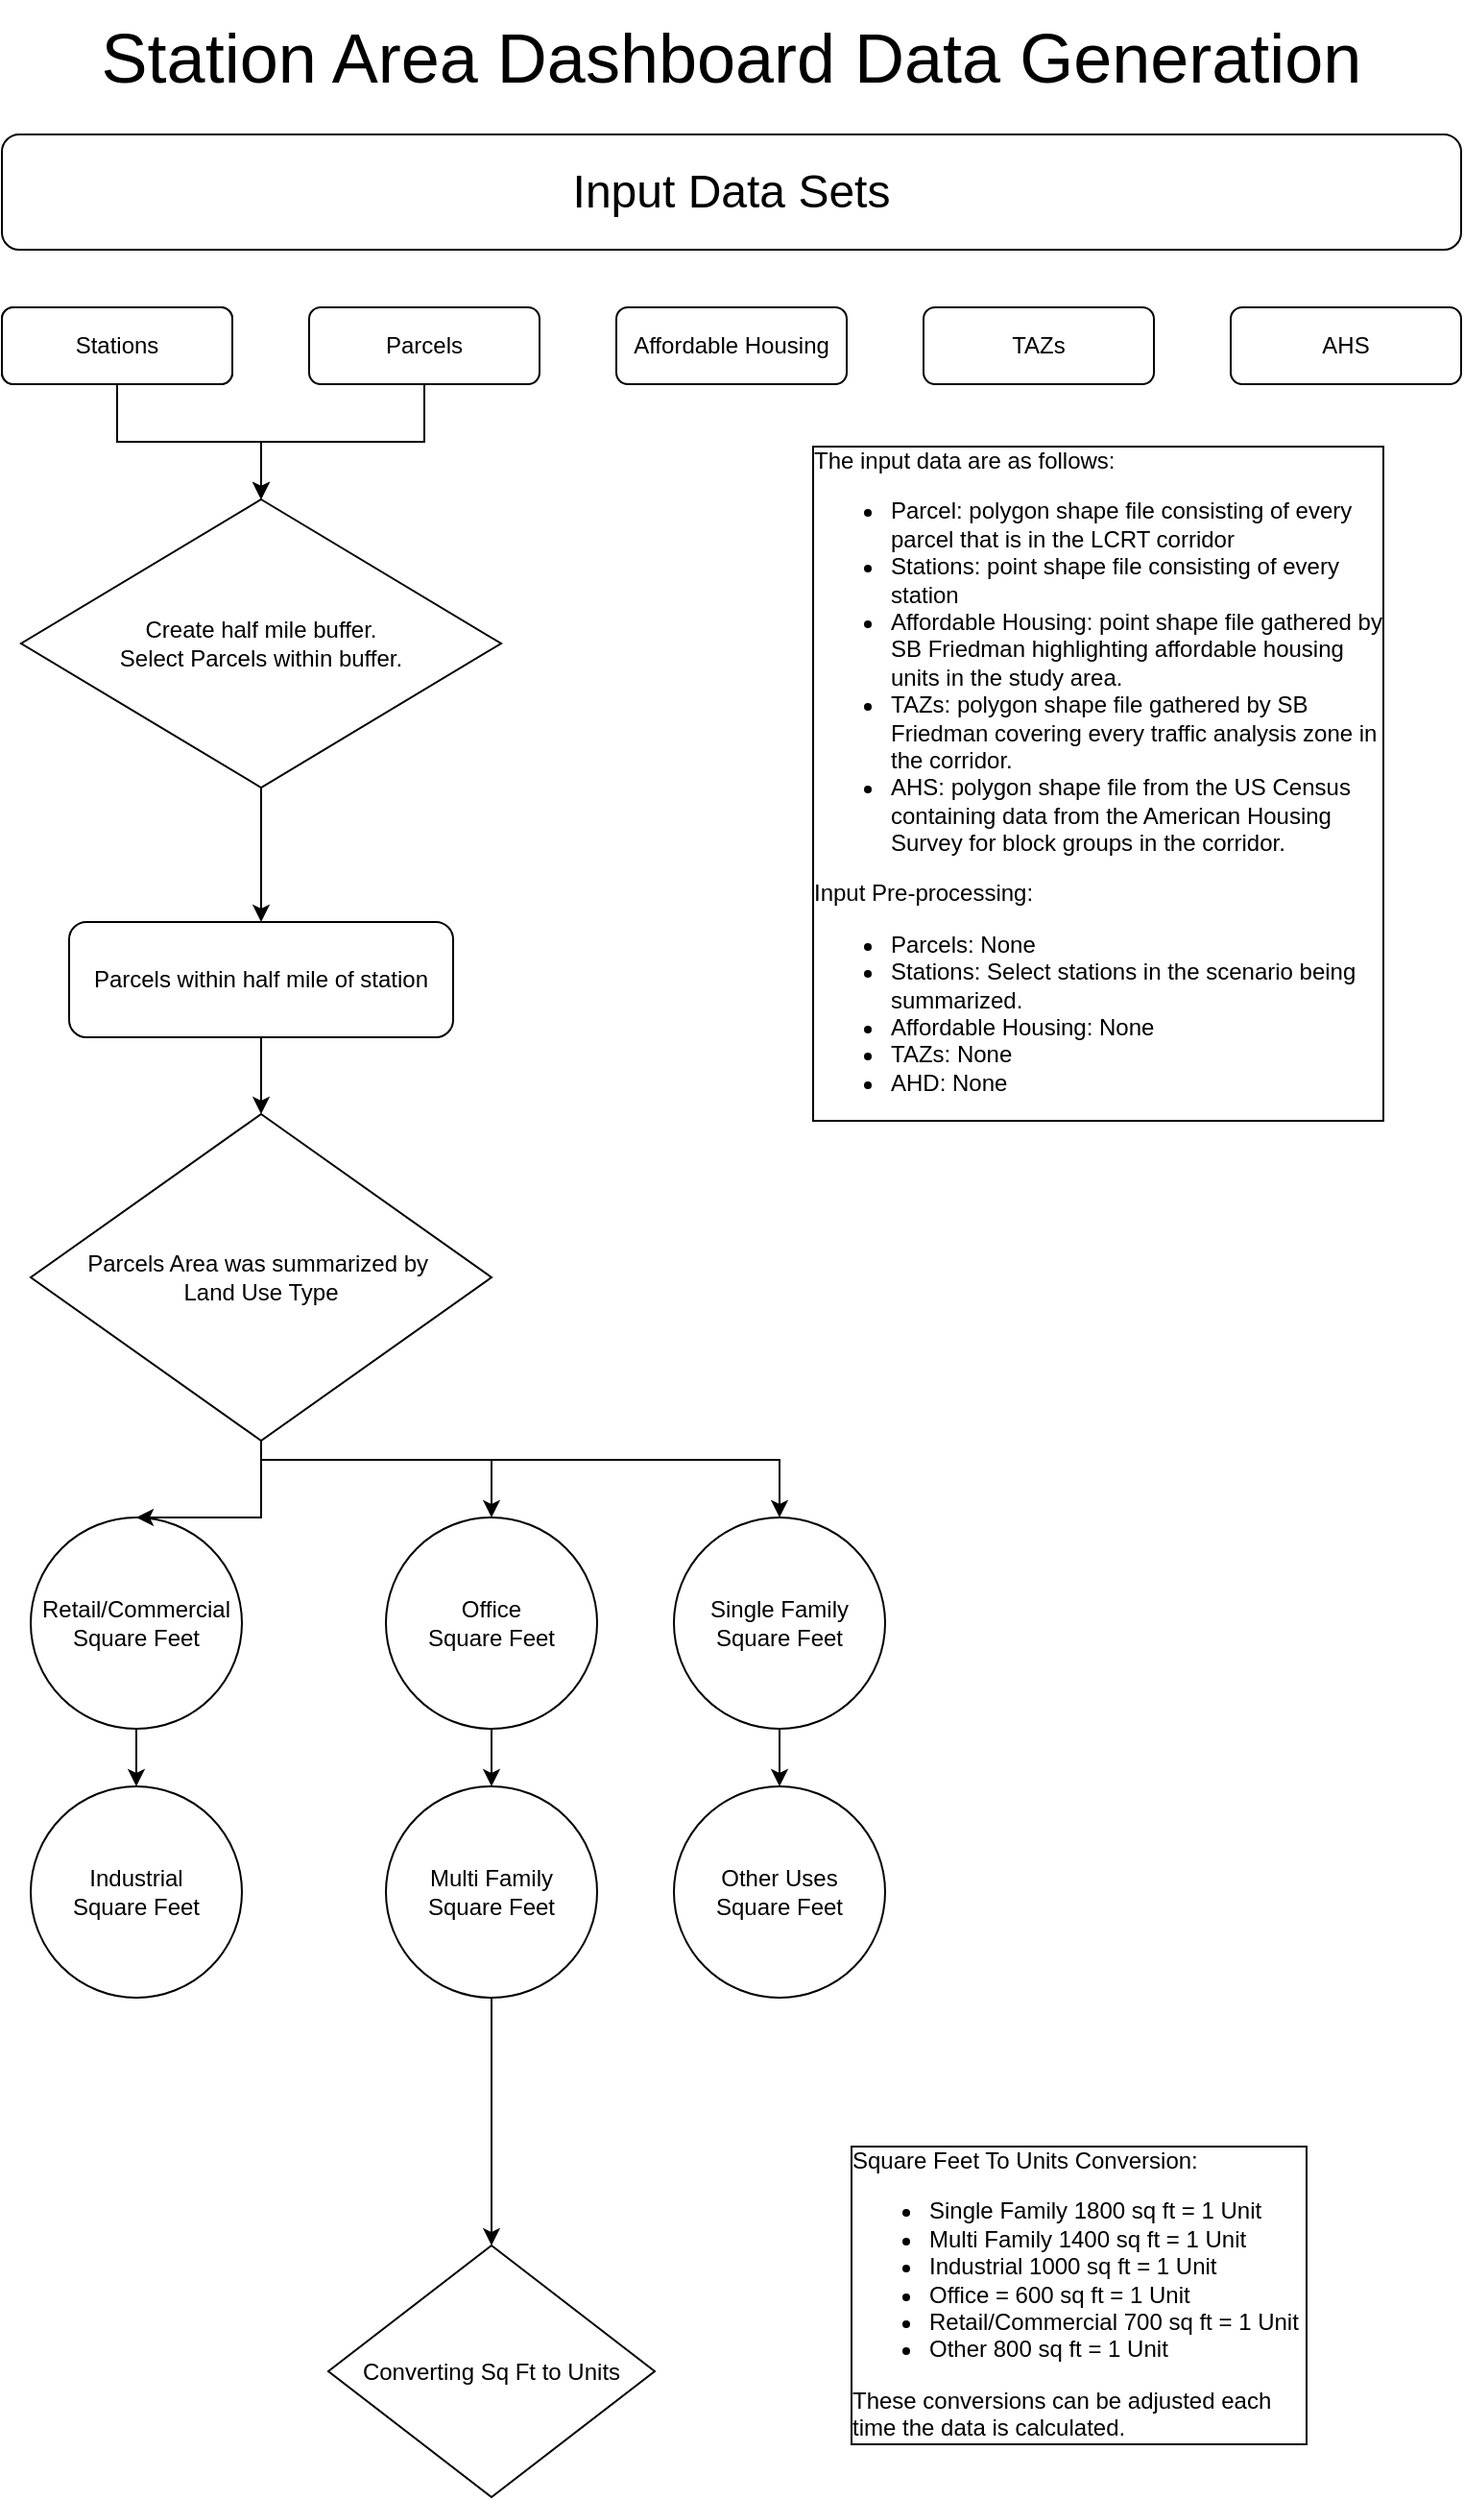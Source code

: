 <mxfile version="13.7.0" type="github">
  <diagram id="C5RBs43oDa-KdzZeNtuy" name="Page-1">
    <mxGraphModel dx="1422" dy="762" grid="1" gridSize="10" guides="1" tooltips="1" connect="1" arrows="1" fold="1" page="1" pageScale="1" pageWidth="827" pageHeight="1169" math="0" shadow="0">
      <root>
        <mxCell id="WIyWlLk6GJQsqaUBKTNV-0" />
        <mxCell id="WIyWlLk6GJQsqaUBKTNV-1" parent="WIyWlLk6GJQsqaUBKTNV-0" />
        <mxCell id="sAYLSgdPXj7yx2jMauLX-14" value="" style="edgeStyle=orthogonalEdgeStyle;rounded=0;orthogonalLoop=1;jettySize=auto;html=1;" edge="1" parent="WIyWlLk6GJQsqaUBKTNV-1" source="WIyWlLk6GJQsqaUBKTNV-3" target="sAYLSgdPXj7yx2jMauLX-11">
          <mxGeometry relative="1" as="geometry" />
        </mxCell>
        <mxCell id="WIyWlLk6GJQsqaUBKTNV-3" value="Parcels" style="rounded=1;whiteSpace=wrap;html=1;fontSize=12;glass=0;strokeWidth=1;shadow=0;" parent="WIyWlLk6GJQsqaUBKTNV-1" vertex="1">
          <mxGeometry x="200" y="170" width="120" height="40" as="geometry" />
        </mxCell>
        <mxCell id="WIyWlLk6GJQsqaUBKTNV-7" value="Stations" style="rounded=1;whiteSpace=wrap;html=1;fontSize=12;glass=0;strokeWidth=1;shadow=0;" parent="WIyWlLk6GJQsqaUBKTNV-1" vertex="1">
          <mxGeometry x="40" y="170" width="120" height="40" as="geometry" />
        </mxCell>
        <mxCell id="sAYLSgdPXj7yx2jMauLX-0" value="&lt;font style=&quot;font-size: 36px&quot;&gt;Station Area Dashboard Data Generation&lt;/font&gt;" style="text;html=1;strokeColor=none;fillColor=none;align=center;verticalAlign=middle;whiteSpace=wrap;rounded=0;" vertex="1" parent="WIyWlLk6GJQsqaUBKTNV-1">
          <mxGeometry x="40" y="10" width="760" height="60" as="geometry" />
        </mxCell>
        <mxCell id="sAYLSgdPXj7yx2jMauLX-1" value="&lt;font style=&quot;font-size: 24px&quot;&gt;Input Data Sets&lt;/font&gt;" style="rounded=1;whiteSpace=wrap;html=1;" vertex="1" parent="WIyWlLk6GJQsqaUBKTNV-1">
          <mxGeometry x="40" y="80" width="760" height="60" as="geometry" />
        </mxCell>
        <mxCell id="sAYLSgdPXj7yx2jMauLX-2" value="TAZs" style="rounded=1;whiteSpace=wrap;html=1;fontSize=12;glass=0;strokeWidth=1;shadow=0;" vertex="1" parent="WIyWlLk6GJQsqaUBKTNV-1">
          <mxGeometry x="520" y="170" width="120" height="40" as="geometry" />
        </mxCell>
        <mxCell id="sAYLSgdPXj7yx2jMauLX-5" value="AHS" style="rounded=1;whiteSpace=wrap;html=1;fontSize=12;glass=0;strokeWidth=1;shadow=0;" vertex="1" parent="WIyWlLk6GJQsqaUBKTNV-1">
          <mxGeometry x="680" y="170" width="120" height="40" as="geometry" />
        </mxCell>
        <mxCell id="sAYLSgdPXj7yx2jMauLX-6" value="Affordable Housing" style="rounded=1;whiteSpace=wrap;html=1;fontSize=12;glass=0;strokeWidth=1;shadow=0;" vertex="1" parent="WIyWlLk6GJQsqaUBKTNV-1">
          <mxGeometry x="360" y="170" width="120" height="40" as="geometry" />
        </mxCell>
        <mxCell id="sAYLSgdPXj7yx2jMauLX-7" value="The input data are as follows:&lt;br&gt;&lt;ul&gt;&lt;li&gt;Parcel: polygon shape file consisting of every parcel that is in the LCRT corridor&lt;/li&gt;&lt;li&gt;Stations: point shape file consisting of every station&lt;/li&gt;&lt;li&gt;Affordable Housing: point shape file gathered by SB Friedman highlighting affordable housing units in the study area.&lt;/li&gt;&lt;li&gt;TAZs: polygon shape file gathered by SB Friedman covering every traffic analysis zone in the corridor.&lt;/li&gt;&lt;li&gt;AHS: polygon shape file from the US Census containing data from the American Housing Survey for block groups in the corridor.&lt;/li&gt;&lt;/ul&gt;&lt;div&gt;Input Pre-processing:&lt;/div&gt;&lt;div&gt;&lt;ul&gt;&lt;li&gt;Parcels: None&amp;nbsp;&lt;/li&gt;&lt;li&gt;Stations: Select stations in the scenario being summarized.&lt;/li&gt;&lt;li&gt;Affordable Housing: None&lt;/li&gt;&lt;li&gt;TAZs: None&lt;/li&gt;&lt;li&gt;AHD: None&lt;/li&gt;&lt;/ul&gt;&lt;/div&gt;" style="text;html=1;strokeColor=none;fillColor=none;align=left;verticalAlign=top;whiteSpace=wrap;rounded=0;labelBorderColor=#000000;labelBackgroundColor=#ffffff;" vertex="1" parent="WIyWlLk6GJQsqaUBKTNV-1">
          <mxGeometry x="460" y="235" width="300" height="350" as="geometry" />
        </mxCell>
        <mxCell id="sAYLSgdPXj7yx2jMauLX-16" value="" style="edgeStyle=orthogonalEdgeStyle;rounded=0;orthogonalLoop=1;jettySize=auto;html=1;" edge="1" parent="WIyWlLk6GJQsqaUBKTNV-1" source="sAYLSgdPXj7yx2jMauLX-11" target="sAYLSgdPXj7yx2jMauLX-15">
          <mxGeometry relative="1" as="geometry" />
        </mxCell>
        <mxCell id="sAYLSgdPXj7yx2jMauLX-11" value="Create half mile buffer.&lt;br&gt;Select Parcels within buffer." style="rhombus;whiteSpace=wrap;html=1;align=center;" vertex="1" parent="WIyWlLk6GJQsqaUBKTNV-1">
          <mxGeometry x="50" y="270" width="250" height="150" as="geometry" />
        </mxCell>
        <mxCell id="sAYLSgdPXj7yx2jMauLX-13" value="" style="edgeStyle=orthogonalEdgeStyle;rounded=0;orthogonalLoop=1;jettySize=auto;html=1;" edge="1" parent="WIyWlLk6GJQsqaUBKTNV-1" source="sAYLSgdPXj7yx2jMauLX-12" target="sAYLSgdPXj7yx2jMauLX-11">
          <mxGeometry relative="1" as="geometry" />
        </mxCell>
        <mxCell id="sAYLSgdPXj7yx2jMauLX-12" value="Stations" style="rounded=1;whiteSpace=wrap;html=1;fontSize=12;glass=0;strokeWidth=1;shadow=0;" vertex="1" parent="WIyWlLk6GJQsqaUBKTNV-1">
          <mxGeometry x="40" y="170" width="120" height="40" as="geometry" />
        </mxCell>
        <mxCell id="sAYLSgdPXj7yx2jMauLX-18" value="" style="edgeStyle=orthogonalEdgeStyle;rounded=0;orthogonalLoop=1;jettySize=auto;html=1;" edge="1" parent="WIyWlLk6GJQsqaUBKTNV-1" source="sAYLSgdPXj7yx2jMauLX-15" target="sAYLSgdPXj7yx2jMauLX-17">
          <mxGeometry relative="1" as="geometry" />
        </mxCell>
        <mxCell id="sAYLSgdPXj7yx2jMauLX-15" value="Parcels within half mile of station" style="rounded=1;whiteSpace=wrap;html=1;align=center;" vertex="1" parent="WIyWlLk6GJQsqaUBKTNV-1">
          <mxGeometry x="75" y="490" width="200" height="60" as="geometry" />
        </mxCell>
        <mxCell id="sAYLSgdPXj7yx2jMauLX-41" value="" style="edgeStyle=orthogonalEdgeStyle;rounded=0;orthogonalLoop=1;jettySize=auto;html=1;exitX=0.5;exitY=1;exitDx=0;exitDy=0;" edge="1" parent="WIyWlLk6GJQsqaUBKTNV-1" source="sAYLSgdPXj7yx2jMauLX-17" target="sAYLSgdPXj7yx2jMauLX-26">
          <mxGeometry relative="1" as="geometry">
            <Array as="points">
              <mxPoint x="175" y="770" />
              <mxPoint x="295" y="770" />
            </Array>
          </mxGeometry>
        </mxCell>
        <mxCell id="sAYLSgdPXj7yx2jMauLX-17" value="Parcels Area was summarized by&amp;nbsp;&lt;br&gt;Land Use Type" style="rhombus;whiteSpace=wrap;html=1;align=center;" vertex="1" parent="WIyWlLk6GJQsqaUBKTNV-1">
          <mxGeometry x="55" y="590" width="240" height="170" as="geometry" />
        </mxCell>
        <mxCell id="sAYLSgdPXj7yx2jMauLX-49" value="" style="edgeStyle=none;rounded=0;orthogonalLoop=1;jettySize=auto;html=1;" edge="1" parent="WIyWlLk6GJQsqaUBKTNV-1" source="sAYLSgdPXj7yx2jMauLX-19" target="sAYLSgdPXj7yx2jMauLX-24">
          <mxGeometry relative="1" as="geometry" />
        </mxCell>
        <mxCell id="sAYLSgdPXj7yx2jMauLX-19" value="Single Family Square Feet" style="ellipse;whiteSpace=wrap;html=1;aspect=fixed;align=center;" vertex="1" parent="WIyWlLk6GJQsqaUBKTNV-1">
          <mxGeometry x="390" y="800" width="110" height="110" as="geometry" />
        </mxCell>
        <mxCell id="sAYLSgdPXj7yx2jMauLX-60" value="" style="edgeStyle=none;rounded=0;orthogonalLoop=1;jettySize=auto;html=1;" edge="1" parent="WIyWlLk6GJQsqaUBKTNV-1" source="sAYLSgdPXj7yx2jMauLX-20" target="sAYLSgdPXj7yx2jMauLX-53">
          <mxGeometry relative="1" as="geometry" />
        </mxCell>
        <mxCell id="sAYLSgdPXj7yx2jMauLX-20" value="Multi Family&lt;br&gt;Square Feet" style="ellipse;whiteSpace=wrap;html=1;aspect=fixed;align=center;" vertex="1" parent="WIyWlLk6GJQsqaUBKTNV-1">
          <mxGeometry x="240" y="940" width="110" height="110" as="geometry" />
        </mxCell>
        <mxCell id="sAYLSgdPXj7yx2jMauLX-47" value="" style="edgeStyle=none;rounded=0;orthogonalLoop=1;jettySize=auto;html=1;" edge="1" parent="WIyWlLk6GJQsqaUBKTNV-1" source="sAYLSgdPXj7yx2jMauLX-21" target="sAYLSgdPXj7yx2jMauLX-23">
          <mxGeometry relative="1" as="geometry" />
        </mxCell>
        <mxCell id="sAYLSgdPXj7yx2jMauLX-21" value="Retail/Commercial Square Feet" style="ellipse;whiteSpace=wrap;html=1;aspect=fixed;align=center;" vertex="1" parent="WIyWlLk6GJQsqaUBKTNV-1">
          <mxGeometry x="55" y="800" width="110" height="110" as="geometry" />
        </mxCell>
        <mxCell id="sAYLSgdPXj7yx2jMauLX-23" value="Industrial&lt;br&gt;Square Feet" style="ellipse;whiteSpace=wrap;html=1;aspect=fixed;align=center;" vertex="1" parent="WIyWlLk6GJQsqaUBKTNV-1">
          <mxGeometry x="55" y="940" width="110" height="110" as="geometry" />
        </mxCell>
        <mxCell id="sAYLSgdPXj7yx2jMauLX-24" value="Other Uses&lt;br&gt;Square Feet" style="ellipse;whiteSpace=wrap;html=1;aspect=fixed;align=center;" vertex="1" parent="WIyWlLk6GJQsqaUBKTNV-1">
          <mxGeometry x="390" y="940" width="110" height="110" as="geometry" />
        </mxCell>
        <mxCell id="sAYLSgdPXj7yx2jMauLX-48" value="" style="edgeStyle=none;rounded=0;orthogonalLoop=1;jettySize=auto;html=1;" edge="1" parent="WIyWlLk6GJQsqaUBKTNV-1" source="sAYLSgdPXj7yx2jMauLX-26" target="sAYLSgdPXj7yx2jMauLX-20">
          <mxGeometry relative="1" as="geometry" />
        </mxCell>
        <mxCell id="sAYLSgdPXj7yx2jMauLX-26" value="Office&lt;br&gt;Square Feet" style="ellipse;whiteSpace=wrap;html=1;aspect=fixed;align=center;" vertex="1" parent="WIyWlLk6GJQsqaUBKTNV-1">
          <mxGeometry x="240" y="800" width="110" height="110" as="geometry" />
        </mxCell>
        <mxCell id="sAYLSgdPXj7yx2jMauLX-45" value="" style="edgeStyle=orthogonalEdgeStyle;rounded=0;orthogonalLoop=1;jettySize=auto;html=1;exitX=0.5;exitY=1;exitDx=0;exitDy=0;entryX=0.5;entryY=0;entryDx=0;entryDy=0;" edge="1" parent="WIyWlLk6GJQsqaUBKTNV-1" source="sAYLSgdPXj7yx2jMauLX-17" target="sAYLSgdPXj7yx2jMauLX-21">
          <mxGeometry relative="1" as="geometry">
            <mxPoint x="425" y="779.292" as="sourcePoint" />
            <mxPoint x="425" y="810" as="targetPoint" />
            <Array as="points">
              <mxPoint x="175" y="800" />
            </Array>
          </mxGeometry>
        </mxCell>
        <mxCell id="sAYLSgdPXj7yx2jMauLX-46" value="" style="edgeStyle=orthogonalEdgeStyle;rounded=0;orthogonalLoop=1;jettySize=auto;html=1;exitX=0.5;exitY=1;exitDx=0;exitDy=0;entryX=0.5;entryY=0;entryDx=0;entryDy=0;" edge="1" parent="WIyWlLk6GJQsqaUBKTNV-1" source="sAYLSgdPXj7yx2jMauLX-17" target="sAYLSgdPXj7yx2jMauLX-19">
          <mxGeometry relative="1" as="geometry">
            <mxPoint x="424" y="780" as="sourcePoint" />
            <mxPoint x="265" y="810" as="targetPoint" />
            <Array as="points">
              <mxPoint x="175" y="770" />
              <mxPoint x="445" y="770" />
            </Array>
          </mxGeometry>
        </mxCell>
        <mxCell id="sAYLSgdPXj7yx2jMauLX-50" value="&lt;div&gt;Square Feet To Units Conversion:&lt;/div&gt;&lt;ul&gt;&lt;li&gt;Single Family 1800 sq ft = 1 Unit&lt;/li&gt;&lt;li&gt;Multi Family 1400 sq ft = 1 Unit&lt;/li&gt;&lt;li&gt;Industrial 1000 sq ft = 1 Unit&lt;/li&gt;&lt;li&gt;Office = 600 sq ft = 1 Unit&lt;/li&gt;&lt;li&gt;Retail/Commercial 700 sq ft = 1 Unit&lt;/li&gt;&lt;li&gt;Other 800 sq ft = 1 Unit&lt;/li&gt;&lt;/ul&gt;&lt;div&gt;These conversions can be adjusted each time the data is calculated.&lt;/div&gt;" style="text;html=1;strokeColor=none;fillColor=none;align=left;verticalAlign=top;whiteSpace=wrap;rounded=0;labelBackgroundColor=#ffffff;labelBorderColor=#000000;" vertex="1" parent="WIyWlLk6GJQsqaUBKTNV-1">
          <mxGeometry x="480" y="1120" width="240" height="190" as="geometry" />
        </mxCell>
        <mxCell id="sAYLSgdPXj7yx2jMauLX-53" value="Converting Sq Ft to Units" style="rhombus;whiteSpace=wrap;html=1;labelBackgroundColor=#ffffff;align=center;" vertex="1" parent="WIyWlLk6GJQsqaUBKTNV-1">
          <mxGeometry x="210" y="1179" width="170" height="131" as="geometry" />
        </mxCell>
      </root>
    </mxGraphModel>
  </diagram>
</mxfile>
